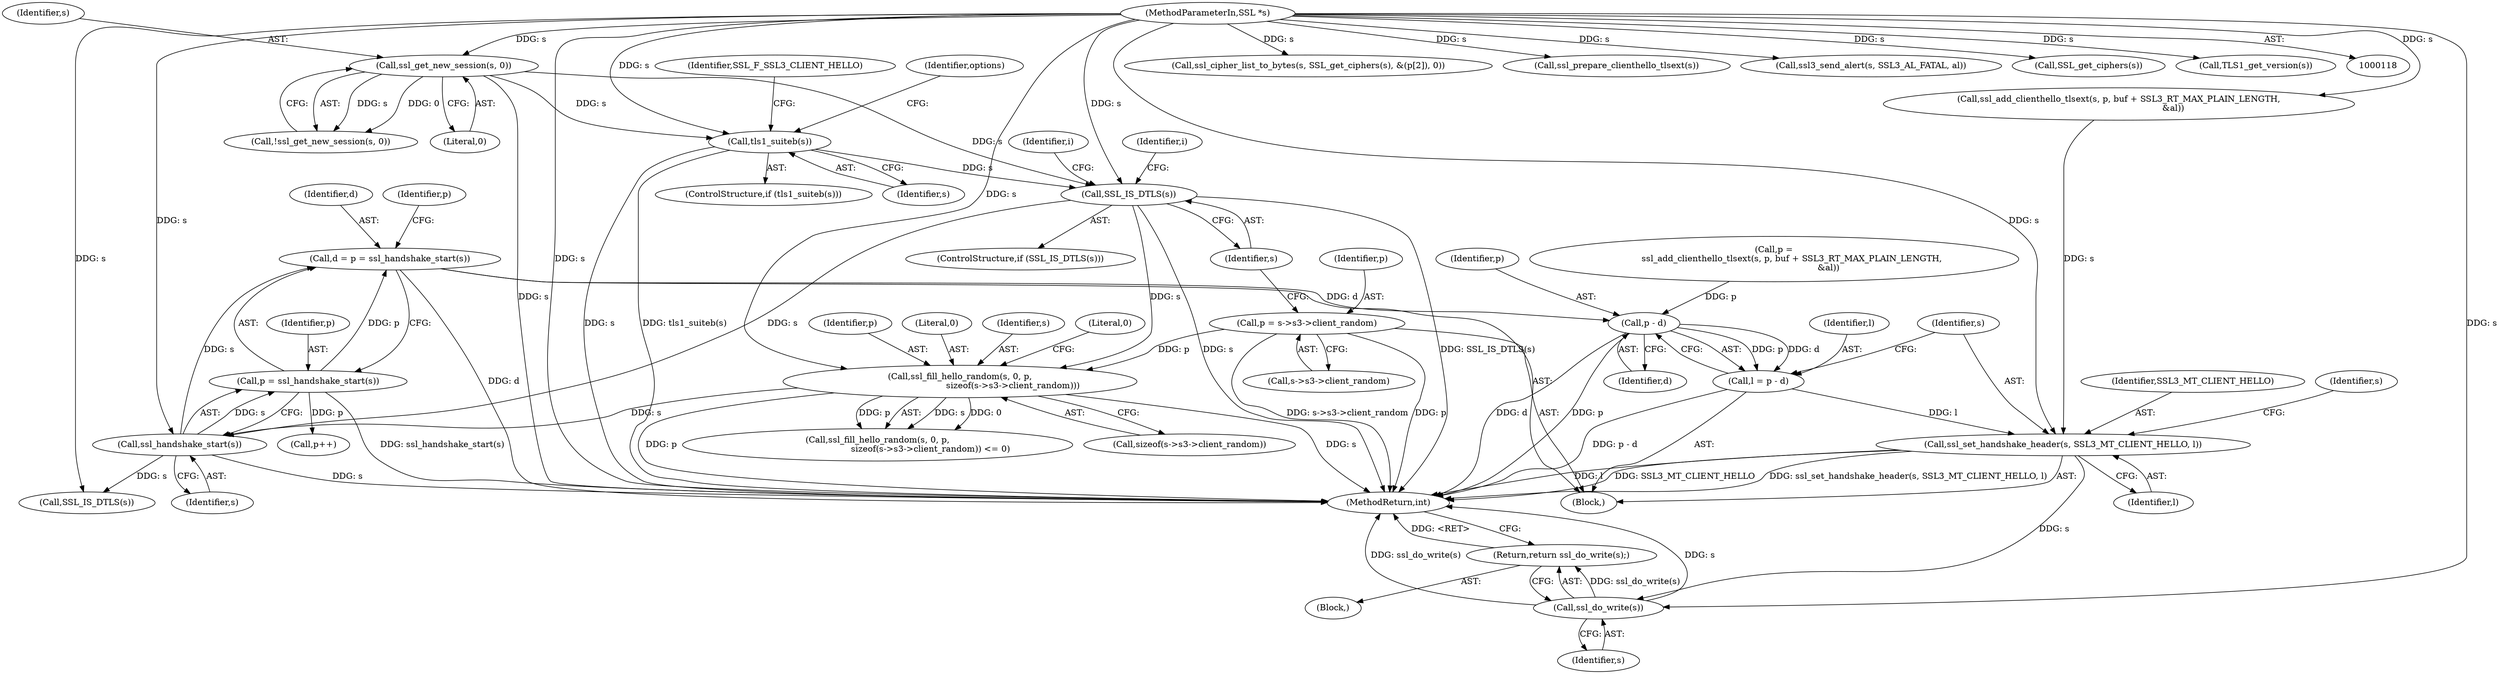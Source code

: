 digraph "0_openssl_e1b568dd2462f7cacf98f3d117936c34e2849a6b@pointer" {
"1000311" [label="(Call,d = p = ssl_handshake_start(s))"];
"1000313" [label="(Call,p = ssl_handshake_start(s))"];
"1000315" [label="(Call,ssl_handshake_start(s))"];
"1000299" [label="(Call,ssl_fill_hello_random(s, 0, p,\n                                       sizeof(s->s3->client_random)))"];
"1000260" [label="(Call,SSL_IS_DTLS(s))"];
"1000178" [label="(Call,ssl_get_new_session(s, 0))"];
"1000119" [label="(MethodParameterIn,SSL *s)"];
"1000203" [label="(Call,tls1_suiteb(s))"];
"1000252" [label="(Call,p = s->s3->client_random)"];
"1000532" [label="(Call,p - d)"];
"1000530" [label="(Call,l = p - d)"];
"1000535" [label="(Call,ssl_set_handshake_header(s, SSL3_MT_CLIENT_HELLO, l))"];
"1000545" [label="(Call,ssl_do_write(s))"];
"1000544" [label="(Return,return ssl_do_write(s);)"];
"1000312" [label="(Identifier,d)"];
"1000180" [label="(Literal,0)"];
"1000533" [label="(Identifier,p)"];
"1000259" [label="(ControlStructure,if (SSL_IS_DTLS(s)))"];
"1000546" [label="(Identifier,s)"];
"1000399" [label="(Call,SSL_IS_DTLS(s))"];
"1000177" [label="(Call,!ssl_get_new_session(s, 0))"];
"1000179" [label="(Identifier,s)"];
"1000450" [label="(Call,ssl_cipher_list_to_bytes(s, SSL_get_ciphers(s), &(p[2]), 0))"];
"1000311" [label="(Call,d = p = ssl_handshake_start(s))"];
"1000119" [label="(MethodParameterIn,SSL *s)"];
"1000319" [label="(Call,p++)"];
"1000500" [label="(Call,ssl_prepare_clienthello_tlsext(s))"];
"1000544" [label="(Return,return ssl_do_write(s);)"];
"1000531" [label="(Identifier,l)"];
"1000120" [label="(Block,)"];
"1000298" [label="(Call,ssl_fill_hello_random(s, 0, p,\n                                       sizeof(s->s3->client_random)) <= 0)"];
"1000265" [label="(Identifier,i)"];
"1000254" [label="(Call,s->s3->client_random)"];
"1000522" [label="(Call,ssl3_send_alert(s, SSL3_AL_FATAL, al))"];
"1000178" [label="(Call,ssl_get_new_session(s, 0))"];
"1000512" [label="(Call,ssl_add_clienthello_tlsext(s, p, buf + SSL3_RT_MAX_PLAIN_LENGTH,\n                                        &al))"];
"1000535" [label="(Call,ssl_set_handshake_header(s, SSL3_MT_CLIENT_HELLO, l))"];
"1000147" [label="(Block,)"];
"1000253" [label="(Identifier,p)"];
"1000534" [label="(Identifier,d)"];
"1000313" [label="(Call,p = ssl_handshake_start(s))"];
"1000538" [label="(Identifier,l)"];
"1000532" [label="(Call,p - d)"];
"1000541" [label="(Identifier,s)"];
"1000551" [label="(MethodReturn,int)"];
"1000207" [label="(Identifier,SSL_F_SSL3_CLIENT_HELLO)"];
"1000261" [label="(Identifier,s)"];
"1000315" [label="(Call,ssl_handshake_start(s))"];
"1000545" [label="(Call,ssl_do_write(s))"];
"1000202" [label="(ControlStructure,if (tls1_suiteb(s)))"];
"1000530" [label="(Call,l = p - d)"];
"1000260" [label="(Call,SSL_IS_DTLS(s))"];
"1000320" [label="(Identifier,p)"];
"1000301" [label="(Literal,0)"];
"1000300" [label="(Identifier,s)"];
"1000316" [label="(Identifier,s)"];
"1000452" [label="(Call,SSL_get_ciphers(s))"];
"1000212" [label="(Identifier,options)"];
"1000293" [label="(Identifier,i)"];
"1000510" [label="(Call,p =\n             ssl_add_clienthello_tlsext(s, p, buf + SSL3_RT_MAX_PLAIN_LENGTH,\n                                        &al))"];
"1000302" [label="(Identifier,p)"];
"1000203" [label="(Call,tls1_suiteb(s))"];
"1000309" [label="(Literal,0)"];
"1000299" [label="(Call,ssl_fill_hello_random(s, 0, p,\n                                       sizeof(s->s3->client_random)))"];
"1000314" [label="(Identifier,p)"];
"1000252" [label="(Call,p = s->s3->client_random)"];
"1000471" [label="(Call,TLS1_get_version(s))"];
"1000537" [label="(Identifier,SSL3_MT_CLIENT_HELLO)"];
"1000204" [label="(Identifier,s)"];
"1000303" [label="(Call,sizeof(s->s3->client_random))"];
"1000536" [label="(Identifier,s)"];
"1000311" -> "1000147"  [label="AST: "];
"1000311" -> "1000313"  [label="CFG: "];
"1000312" -> "1000311"  [label="AST: "];
"1000313" -> "1000311"  [label="AST: "];
"1000320" -> "1000311"  [label="CFG: "];
"1000311" -> "1000551"  [label="DDG: d"];
"1000313" -> "1000311"  [label="DDG: p"];
"1000315" -> "1000311"  [label="DDG: s"];
"1000311" -> "1000532"  [label="DDG: d"];
"1000313" -> "1000315"  [label="CFG: "];
"1000314" -> "1000313"  [label="AST: "];
"1000315" -> "1000313"  [label="AST: "];
"1000313" -> "1000551"  [label="DDG: ssl_handshake_start(s)"];
"1000315" -> "1000313"  [label="DDG: s"];
"1000313" -> "1000319"  [label="DDG: p"];
"1000315" -> "1000316"  [label="CFG: "];
"1000316" -> "1000315"  [label="AST: "];
"1000315" -> "1000551"  [label="DDG: s"];
"1000299" -> "1000315"  [label="DDG: s"];
"1000260" -> "1000315"  [label="DDG: s"];
"1000119" -> "1000315"  [label="DDG: s"];
"1000315" -> "1000399"  [label="DDG: s"];
"1000299" -> "1000298"  [label="AST: "];
"1000299" -> "1000303"  [label="CFG: "];
"1000300" -> "1000299"  [label="AST: "];
"1000301" -> "1000299"  [label="AST: "];
"1000302" -> "1000299"  [label="AST: "];
"1000303" -> "1000299"  [label="AST: "];
"1000309" -> "1000299"  [label="CFG: "];
"1000299" -> "1000551"  [label="DDG: p"];
"1000299" -> "1000551"  [label="DDG: s"];
"1000299" -> "1000298"  [label="DDG: s"];
"1000299" -> "1000298"  [label="DDG: 0"];
"1000299" -> "1000298"  [label="DDG: p"];
"1000260" -> "1000299"  [label="DDG: s"];
"1000119" -> "1000299"  [label="DDG: s"];
"1000252" -> "1000299"  [label="DDG: p"];
"1000260" -> "1000259"  [label="AST: "];
"1000260" -> "1000261"  [label="CFG: "];
"1000261" -> "1000260"  [label="AST: "];
"1000265" -> "1000260"  [label="CFG: "];
"1000293" -> "1000260"  [label="CFG: "];
"1000260" -> "1000551"  [label="DDG: SSL_IS_DTLS(s)"];
"1000260" -> "1000551"  [label="DDG: s"];
"1000178" -> "1000260"  [label="DDG: s"];
"1000203" -> "1000260"  [label="DDG: s"];
"1000119" -> "1000260"  [label="DDG: s"];
"1000178" -> "1000177"  [label="AST: "];
"1000178" -> "1000180"  [label="CFG: "];
"1000179" -> "1000178"  [label="AST: "];
"1000180" -> "1000178"  [label="AST: "];
"1000177" -> "1000178"  [label="CFG: "];
"1000178" -> "1000551"  [label="DDG: s"];
"1000178" -> "1000177"  [label="DDG: s"];
"1000178" -> "1000177"  [label="DDG: 0"];
"1000119" -> "1000178"  [label="DDG: s"];
"1000178" -> "1000203"  [label="DDG: s"];
"1000119" -> "1000118"  [label="AST: "];
"1000119" -> "1000551"  [label="DDG: s"];
"1000119" -> "1000203"  [label="DDG: s"];
"1000119" -> "1000399"  [label="DDG: s"];
"1000119" -> "1000450"  [label="DDG: s"];
"1000119" -> "1000452"  [label="DDG: s"];
"1000119" -> "1000471"  [label="DDG: s"];
"1000119" -> "1000500"  [label="DDG: s"];
"1000119" -> "1000512"  [label="DDG: s"];
"1000119" -> "1000522"  [label="DDG: s"];
"1000119" -> "1000535"  [label="DDG: s"];
"1000119" -> "1000545"  [label="DDG: s"];
"1000203" -> "1000202"  [label="AST: "];
"1000203" -> "1000204"  [label="CFG: "];
"1000204" -> "1000203"  [label="AST: "];
"1000207" -> "1000203"  [label="CFG: "];
"1000212" -> "1000203"  [label="CFG: "];
"1000203" -> "1000551"  [label="DDG: tls1_suiteb(s)"];
"1000203" -> "1000551"  [label="DDG: s"];
"1000252" -> "1000147"  [label="AST: "];
"1000252" -> "1000254"  [label="CFG: "];
"1000253" -> "1000252"  [label="AST: "];
"1000254" -> "1000252"  [label="AST: "];
"1000261" -> "1000252"  [label="CFG: "];
"1000252" -> "1000551"  [label="DDG: p"];
"1000252" -> "1000551"  [label="DDG: s->s3->client_random"];
"1000532" -> "1000530"  [label="AST: "];
"1000532" -> "1000534"  [label="CFG: "];
"1000533" -> "1000532"  [label="AST: "];
"1000534" -> "1000532"  [label="AST: "];
"1000530" -> "1000532"  [label="CFG: "];
"1000532" -> "1000551"  [label="DDG: p"];
"1000532" -> "1000551"  [label="DDG: d"];
"1000532" -> "1000530"  [label="DDG: p"];
"1000532" -> "1000530"  [label="DDG: d"];
"1000510" -> "1000532"  [label="DDG: p"];
"1000530" -> "1000147"  [label="AST: "];
"1000531" -> "1000530"  [label="AST: "];
"1000536" -> "1000530"  [label="CFG: "];
"1000530" -> "1000551"  [label="DDG: p - d"];
"1000530" -> "1000535"  [label="DDG: l"];
"1000535" -> "1000147"  [label="AST: "];
"1000535" -> "1000538"  [label="CFG: "];
"1000536" -> "1000535"  [label="AST: "];
"1000537" -> "1000535"  [label="AST: "];
"1000538" -> "1000535"  [label="AST: "];
"1000541" -> "1000535"  [label="CFG: "];
"1000535" -> "1000551"  [label="DDG: ssl_set_handshake_header(s, SSL3_MT_CLIENT_HELLO, l)"];
"1000535" -> "1000551"  [label="DDG: l"];
"1000535" -> "1000551"  [label="DDG: SSL3_MT_CLIENT_HELLO"];
"1000512" -> "1000535"  [label="DDG: s"];
"1000535" -> "1000545"  [label="DDG: s"];
"1000545" -> "1000544"  [label="AST: "];
"1000545" -> "1000546"  [label="CFG: "];
"1000546" -> "1000545"  [label="AST: "];
"1000544" -> "1000545"  [label="CFG: "];
"1000545" -> "1000551"  [label="DDG: s"];
"1000545" -> "1000551"  [label="DDG: ssl_do_write(s)"];
"1000545" -> "1000544"  [label="DDG: ssl_do_write(s)"];
"1000544" -> "1000120"  [label="AST: "];
"1000551" -> "1000544"  [label="CFG: "];
"1000544" -> "1000551"  [label="DDG: <RET>"];
}
